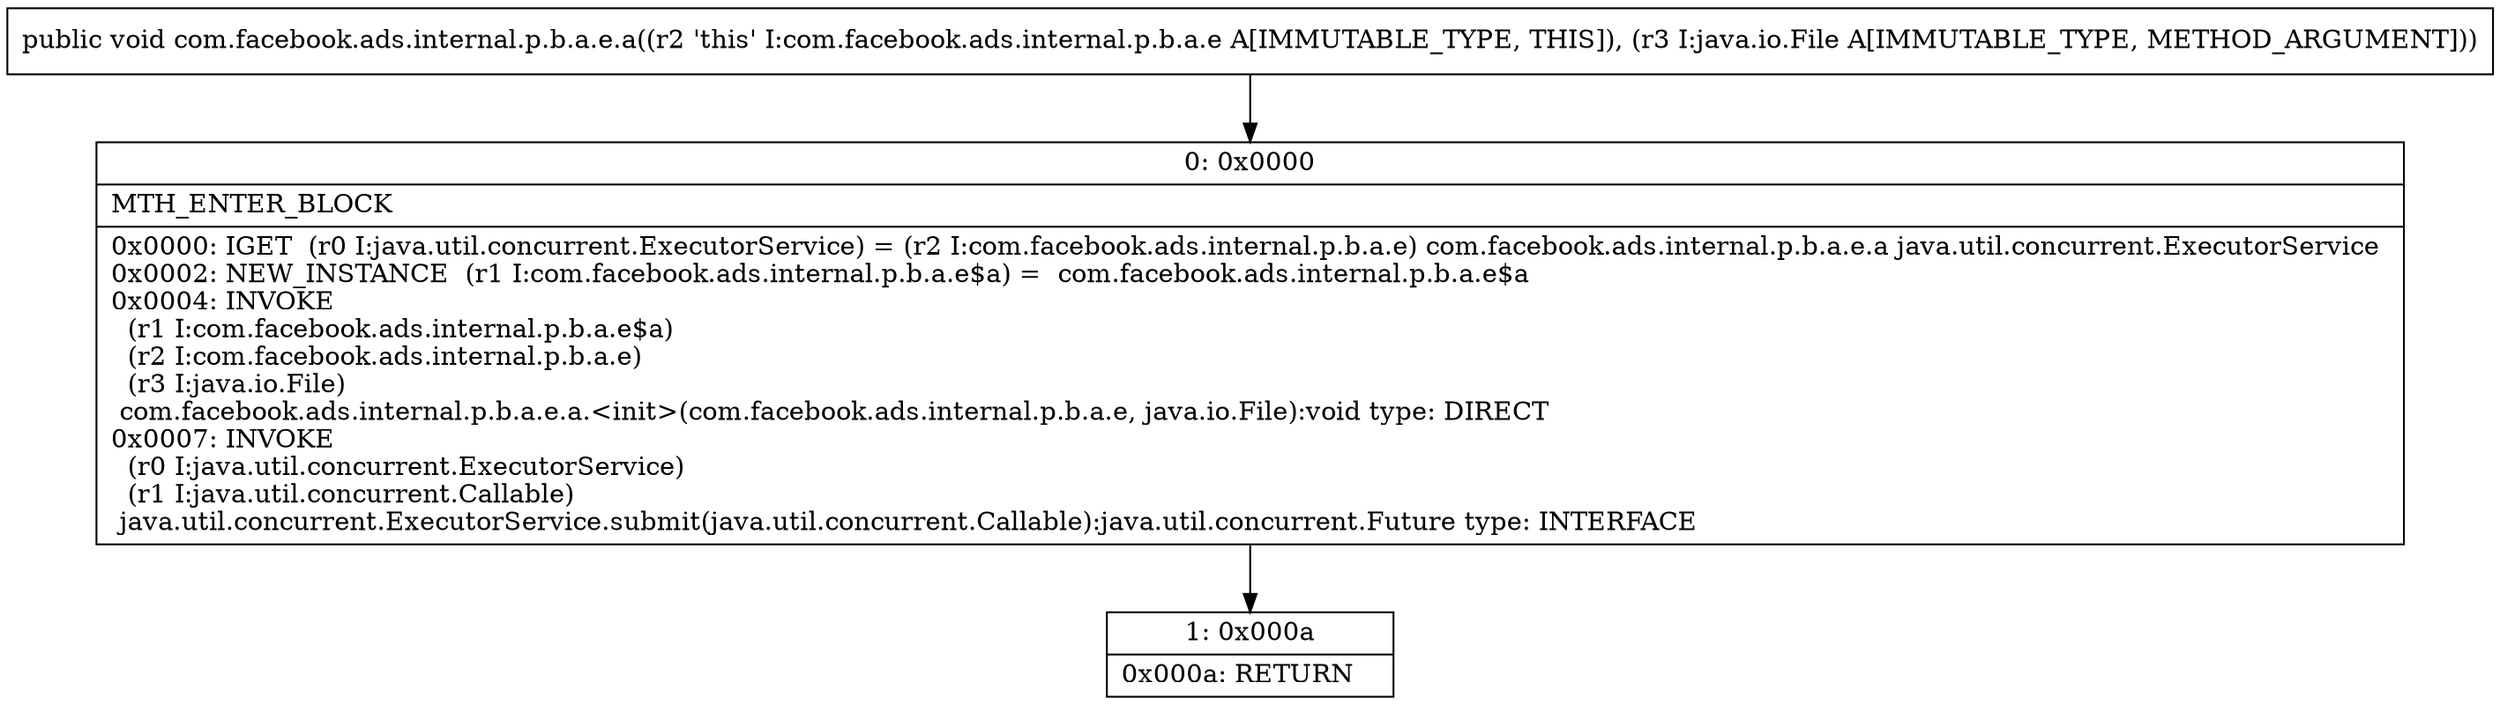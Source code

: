 digraph "CFG forcom.facebook.ads.internal.p.b.a.e.a(Ljava\/io\/File;)V" {
Node_0 [shape=record,label="{0\:\ 0x0000|MTH_ENTER_BLOCK\l|0x0000: IGET  (r0 I:java.util.concurrent.ExecutorService) = (r2 I:com.facebook.ads.internal.p.b.a.e) com.facebook.ads.internal.p.b.a.e.a java.util.concurrent.ExecutorService \l0x0002: NEW_INSTANCE  (r1 I:com.facebook.ads.internal.p.b.a.e$a) =  com.facebook.ads.internal.p.b.a.e$a \l0x0004: INVOKE  \l  (r1 I:com.facebook.ads.internal.p.b.a.e$a)\l  (r2 I:com.facebook.ads.internal.p.b.a.e)\l  (r3 I:java.io.File)\l com.facebook.ads.internal.p.b.a.e.a.\<init\>(com.facebook.ads.internal.p.b.a.e, java.io.File):void type: DIRECT \l0x0007: INVOKE  \l  (r0 I:java.util.concurrent.ExecutorService)\l  (r1 I:java.util.concurrent.Callable)\l java.util.concurrent.ExecutorService.submit(java.util.concurrent.Callable):java.util.concurrent.Future type: INTERFACE \l}"];
Node_1 [shape=record,label="{1\:\ 0x000a|0x000a: RETURN   \l}"];
MethodNode[shape=record,label="{public void com.facebook.ads.internal.p.b.a.e.a((r2 'this' I:com.facebook.ads.internal.p.b.a.e A[IMMUTABLE_TYPE, THIS]), (r3 I:java.io.File A[IMMUTABLE_TYPE, METHOD_ARGUMENT])) }"];
MethodNode -> Node_0;
Node_0 -> Node_1;
}

